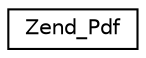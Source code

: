 digraph G
{
  edge [fontname="Helvetica",fontsize="10",labelfontname="Helvetica",labelfontsize="10"];
  node [fontname="Helvetica",fontsize="10",shape=record];
  rankdir="LR";
  Node1 [label="Zend_Pdf",height=0.2,width=0.4,color="black", fillcolor="white", style="filled",URL="$class_zend___pdf.html"];
}
